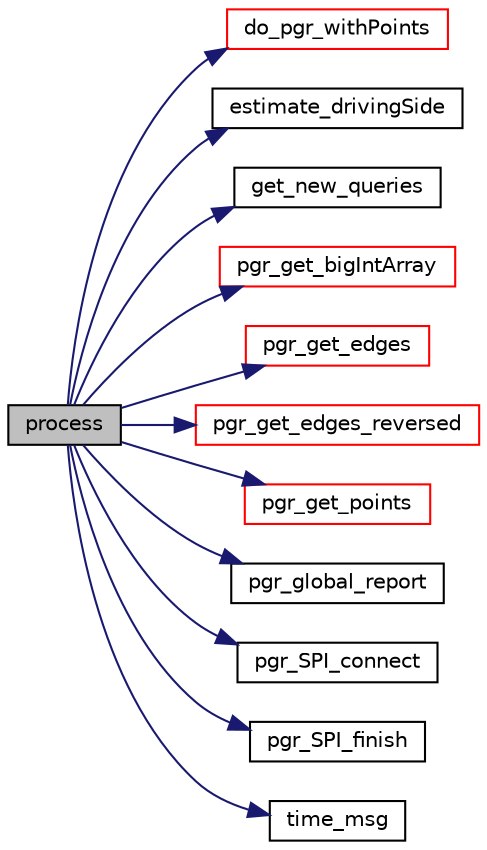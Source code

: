 digraph "process"
{
  edge [fontname="Helvetica",fontsize="10",labelfontname="Helvetica",labelfontsize="10"];
  node [fontname="Helvetica",fontsize="10",shape=record];
  rankdir="LR";
  Node2 [label="process",height=0.2,width=0.4,color="black", fillcolor="grey75", style="filled", fontcolor="black"];
  Node2 -> Node3 [color="midnightblue",fontsize="10",style="solid",fontname="Helvetica"];
  Node3 [label="do_pgr_withPoints",height=0.2,width=0.4,color="red", fillcolor="white", style="filled",URL="$withPoints__driver_8cpp.html#a417cd6b1822d7481568774e6683c5603"];
  Node2 -> Node28 [color="midnightblue",fontsize="10",style="solid",fontname="Helvetica"];
  Node28 [label="estimate_drivingSide",height=0.2,width=0.4,color="black", fillcolor="white", style="filled",URL="$get__new__queries_8cpp.html#af9fe4d67976c09145e7cf3ac5ef86c4d"];
  Node2 -> Node29 [color="midnightblue",fontsize="10",style="solid",fontname="Helvetica"];
  Node29 [label="get_new_queries",height=0.2,width=0.4,color="black", fillcolor="white", style="filled",URL="$get__new__queries_8cpp.html#abb3ebd1def182bad8e1785197af280d4"];
  Node2 -> Node30 [color="midnightblue",fontsize="10",style="solid",fontname="Helvetica"];
  Node30 [label="pgr_get_bigIntArray",height=0.2,width=0.4,color="red", fillcolor="white", style="filled",URL="$arrays__input_8c.html#a8b3b624e84ed449440408d11251384c1",tooltip="enforces the input array to be NOT empty "];
  Node2 -> Node33 [color="midnightblue",fontsize="10",style="solid",fontname="Helvetica"];
  Node33 [label="pgr_get_edges",height=0.2,width=0.4,color="red", fillcolor="white", style="filled",URL="$edges__input_8c.html#af663e291b6bdfe777789be38b6bfcf76",tooltip="basic edge_sql "];
  Node2 -> Node48 [color="midnightblue",fontsize="10",style="solid",fontname="Helvetica"];
  Node48 [label="pgr_get_edges_reversed",height=0.2,width=0.4,color="red", fillcolor="white", style="filled",URL="$edges__input_8c.html#a8b346503f2203a8bcda59fe43298ef9a"];
  Node2 -> Node49 [color="midnightblue",fontsize="10",style="solid",fontname="Helvetica"];
  Node49 [label="pgr_get_points",height=0.2,width=0.4,color="red", fillcolor="white", style="filled",URL="$points__input_8c.html#ac232d3ed3b477a88ecbb17992c083aa8",tooltip="pgr_get_points "];
  Node2 -> Node52 [color="midnightblue",fontsize="10",style="solid",fontname="Helvetica"];
  Node52 [label="pgr_global_report",height=0.2,width=0.4,color="black", fillcolor="white", style="filled",URL="$e__report_8c.html#aa7833fe4baf65aa901e1129575e7deb2",tooltip="notice & error "];
  Node2 -> Node53 [color="midnightblue",fontsize="10",style="solid",fontname="Helvetica"];
  Node53 [label="pgr_SPI_connect",height=0.2,width=0.4,color="black", fillcolor="white", style="filled",URL="$postgres__connection_8c.html#aef5deb780b1cf78c56b1794ab826ac64"];
  Node2 -> Node54 [color="midnightblue",fontsize="10",style="solid",fontname="Helvetica"];
  Node54 [label="pgr_SPI_finish",height=0.2,width=0.4,color="black", fillcolor="white", style="filled",URL="$postgres__connection_8c.html#ae36e7862564b5e72c25c9e26ae8e355f"];
  Node2 -> Node32 [color="midnightblue",fontsize="10",style="solid",fontname="Helvetica"];
  Node32 [label="time_msg",height=0.2,width=0.4,color="black", fillcolor="white", style="filled",URL="$time__msg_8c.html#a989d9723eb6d9be4cbf1214136286dbe"];
}
